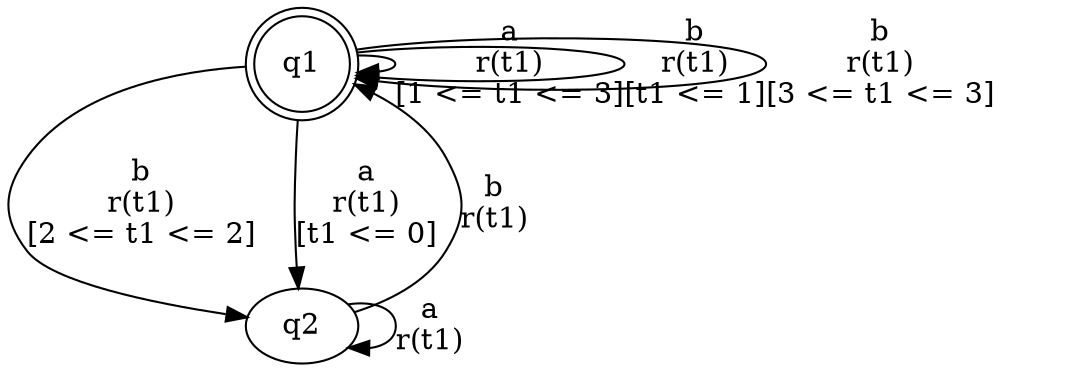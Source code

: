 digraph "tests_1/test5/solution300/solution" {
	q1[label=q1 shape=doublecircle]
	q2[label=q2]
	q1 -> q1[label="a\nr(t1)\n[1 <= t1 <= 3]"]
	q1 -> q2[label="b\nr(t1)\n[2 <= t1 <= 2]"]
	q2 -> q1[label="b\nr(t1)\n"]
	q2 -> q2[label="a\nr(t1)\n"]
	q1 -> q1[label="b\nr(t1)\n[t1 <= 1]"]
	q1 -> q1[label="b\nr(t1)\n[3 <= t1 <= 3]"]
	q1 -> q2[label="a\nr(t1)\n[t1 <= 0]"]
}
